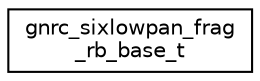 digraph "Graphical Class Hierarchy"
{
 // LATEX_PDF_SIZE
  edge [fontname="Helvetica",fontsize="10",labelfontname="Helvetica",labelfontsize="10"];
  node [fontname="Helvetica",fontsize="10",shape=record];
  rankdir="LR";
  Node0 [label="gnrc_sixlowpan_frag\l_rb_base_t",height=0.2,width=0.4,color="black", fillcolor="white", style="filled",URL="$structgnrc__sixlowpan__frag__rb__base__t.html",tooltip="Base class for both reassembly buffer and virtual reassembly buffer."];
}
